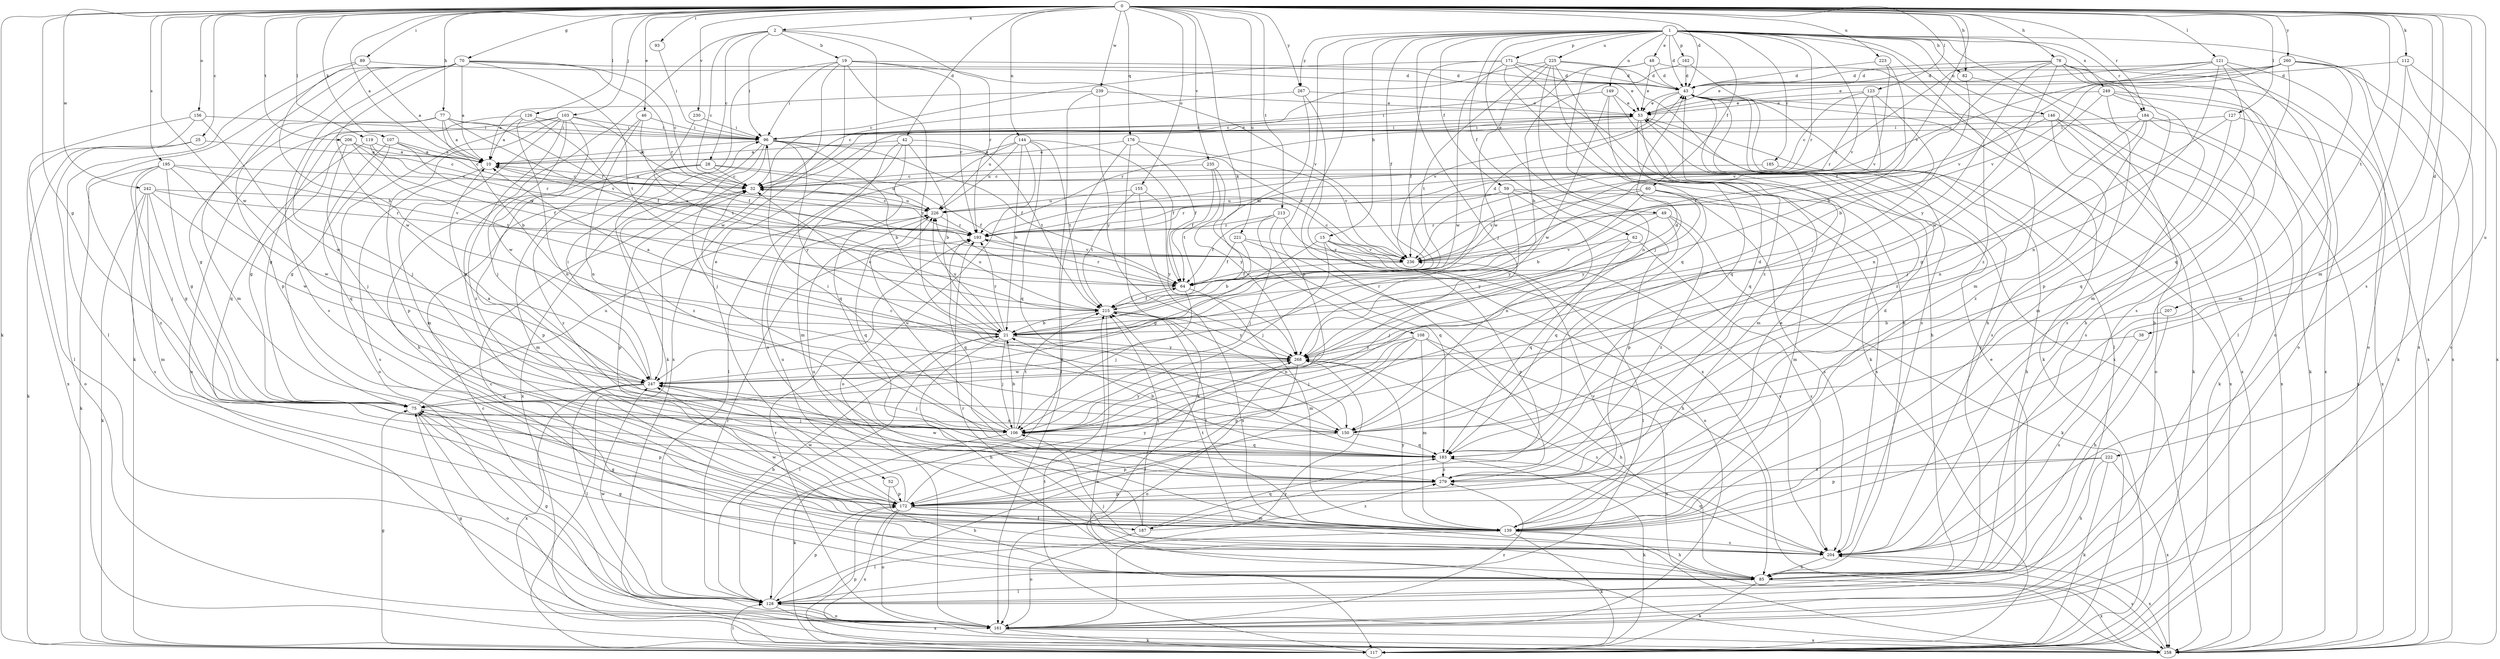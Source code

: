 strict digraph  {
0;
1;
2;
10;
15;
19;
21;
25;
28;
32;
38;
42;
43;
46;
48;
49;
52;
53;
59;
60;
62;
64;
70;
75;
77;
78;
82;
85;
89;
93;
96;
103;
106;
107;
108;
112;
117;
119;
121;
123;
126;
127;
128;
139;
144;
146;
149;
150;
155;
156;
161;
162;
171;
172;
176;
183;
184;
185;
187;
193;
195;
204;
206;
207;
213;
215;
221;
222;
223;
225;
226;
230;
235;
236;
239;
242;
247;
249;
258;
260;
267;
268;
279;
0 -> 2  [label=a];
0 -> 10  [label=a];
0 -> 25  [label=c];
0 -> 38  [label=d];
0 -> 42  [label=d];
0 -> 43  [label=d];
0 -> 46  [label=e];
0 -> 70  [label=g];
0 -> 75  [label=g];
0 -> 77  [label=h];
0 -> 78  [label=h];
0 -> 82  [label=h];
0 -> 89  [label=i];
0 -> 93  [label=i];
0 -> 103  [label=j];
0 -> 107  [label=k];
0 -> 108  [label=k];
0 -> 112  [label=k];
0 -> 117  [label=k];
0 -> 119  [label=l];
0 -> 121  [label=l];
0 -> 123  [label=l];
0 -> 126  [label=l];
0 -> 127  [label=l];
0 -> 139  [label=m];
0 -> 144  [label=n];
0 -> 155  [label=o];
0 -> 156  [label=o];
0 -> 176  [label=q];
0 -> 184  [label=r];
0 -> 195  [label=s];
0 -> 204  [label=s];
0 -> 206  [label=t];
0 -> 207  [label=t];
0 -> 213  [label=t];
0 -> 221  [label=u];
0 -> 222  [label=u];
0 -> 223  [label=u];
0 -> 230  [label=v];
0 -> 235  [label=v];
0 -> 236  [label=v];
0 -> 239  [label=w];
0 -> 242  [label=w];
0 -> 247  [label=w];
0 -> 260  [label=y];
0 -> 267  [label=y];
1 -> 15  [label=b];
1 -> 43  [label=d];
1 -> 48  [label=e];
1 -> 49  [label=e];
1 -> 59  [label=f];
1 -> 60  [label=f];
1 -> 62  [label=f];
1 -> 64  [label=f];
1 -> 82  [label=h];
1 -> 106  [label=j];
1 -> 139  [label=m];
1 -> 146  [label=n];
1 -> 149  [label=n];
1 -> 161  [label=o];
1 -> 162  [label=p];
1 -> 171  [label=p];
1 -> 172  [label=p];
1 -> 184  [label=r];
1 -> 185  [label=r];
1 -> 187  [label=r];
1 -> 193  [label=r];
1 -> 225  [label=u];
1 -> 236  [label=v];
1 -> 249  [label=x];
1 -> 258  [label=x];
1 -> 267  [label=y];
1 -> 279  [label=z];
2 -> 19  [label=b];
2 -> 28  [label=c];
2 -> 32  [label=c];
2 -> 52  [label=e];
2 -> 96  [label=i];
2 -> 172  [label=p];
2 -> 193  [label=r];
10 -> 32  [label=c];
10 -> 204  [label=s];
15 -> 75  [label=g];
15 -> 106  [label=j];
15 -> 128  [label=l];
15 -> 172  [label=p];
15 -> 204  [label=s];
15 -> 236  [label=v];
19 -> 43  [label=d];
19 -> 96  [label=i];
19 -> 117  [label=k];
19 -> 193  [label=r];
19 -> 236  [label=v];
19 -> 247  [label=w];
19 -> 258  [label=x];
19 -> 268  [label=y];
21 -> 10  [label=a];
21 -> 32  [label=c];
21 -> 85  [label=h];
21 -> 106  [label=j];
21 -> 128  [label=l];
21 -> 193  [label=r];
21 -> 226  [label=u];
21 -> 268  [label=y];
25 -> 10  [label=a];
25 -> 117  [label=k];
25 -> 161  [label=o];
28 -> 32  [label=c];
28 -> 64  [label=f];
28 -> 139  [label=m];
28 -> 172  [label=p];
28 -> 226  [label=u];
28 -> 279  [label=z];
32 -> 10  [label=a];
32 -> 172  [label=p];
32 -> 226  [label=u];
38 -> 204  [label=s];
38 -> 268  [label=y];
42 -> 10  [label=a];
42 -> 21  [label=b];
42 -> 139  [label=m];
42 -> 183  [label=q];
42 -> 204  [label=s];
42 -> 215  [label=t];
43 -> 53  [label=e];
43 -> 117  [label=k];
43 -> 128  [label=l];
43 -> 204  [label=s];
43 -> 236  [label=v];
43 -> 258  [label=x];
43 -> 279  [label=z];
46 -> 64  [label=f];
46 -> 85  [label=h];
46 -> 96  [label=i];
46 -> 150  [label=n];
48 -> 32  [label=c];
48 -> 43  [label=d];
48 -> 53  [label=e];
48 -> 106  [label=j];
48 -> 117  [label=k];
49 -> 117  [label=k];
49 -> 183  [label=q];
49 -> 193  [label=r];
49 -> 268  [label=y];
49 -> 279  [label=z];
52 -> 85  [label=h];
52 -> 172  [label=p];
53 -> 96  [label=i];
53 -> 139  [label=m];
53 -> 183  [label=q];
53 -> 193  [label=r];
53 -> 226  [label=u];
53 -> 258  [label=x];
59 -> 150  [label=n];
59 -> 172  [label=p];
59 -> 193  [label=r];
59 -> 204  [label=s];
59 -> 226  [label=u];
59 -> 268  [label=y];
60 -> 21  [label=b];
60 -> 139  [label=m];
60 -> 204  [label=s];
60 -> 226  [label=u];
60 -> 236  [label=v];
60 -> 268  [label=y];
62 -> 106  [label=j];
62 -> 183  [label=q];
62 -> 204  [label=s];
62 -> 236  [label=v];
64 -> 43  [label=d];
64 -> 106  [label=j];
64 -> 139  [label=m];
64 -> 193  [label=r];
64 -> 215  [label=t];
70 -> 10  [label=a];
70 -> 32  [label=c];
70 -> 43  [label=d];
70 -> 117  [label=k];
70 -> 139  [label=m];
70 -> 172  [label=p];
70 -> 193  [label=r];
70 -> 204  [label=s];
70 -> 215  [label=t];
70 -> 247  [label=w];
75 -> 106  [label=j];
75 -> 150  [label=n];
75 -> 161  [label=o];
75 -> 172  [label=p];
75 -> 226  [label=u];
77 -> 10  [label=a];
77 -> 21  [label=b];
77 -> 75  [label=g];
77 -> 96  [label=i];
77 -> 106  [label=j];
77 -> 193  [label=r];
77 -> 236  [label=v];
78 -> 43  [label=d];
78 -> 64  [label=f];
78 -> 161  [label=o];
78 -> 172  [label=p];
78 -> 193  [label=r];
78 -> 204  [label=s];
78 -> 247  [label=w];
78 -> 258  [label=x];
78 -> 268  [label=y];
82 -> 85  [label=h];
82 -> 106  [label=j];
85 -> 32  [label=c];
85 -> 75  [label=g];
85 -> 106  [label=j];
85 -> 117  [label=k];
85 -> 128  [label=l];
85 -> 193  [label=r];
85 -> 258  [label=x];
89 -> 10  [label=a];
89 -> 21  [label=b];
89 -> 43  [label=d];
89 -> 128  [label=l];
93 -> 96  [label=i];
96 -> 10  [label=a];
96 -> 21  [label=b];
96 -> 53  [label=e];
96 -> 64  [label=f];
96 -> 106  [label=j];
96 -> 236  [label=v];
96 -> 258  [label=x];
96 -> 268  [label=y];
96 -> 279  [label=z];
103 -> 32  [label=c];
103 -> 75  [label=g];
103 -> 96  [label=i];
103 -> 106  [label=j];
103 -> 139  [label=m];
103 -> 161  [label=o];
103 -> 172  [label=p];
103 -> 247  [label=w];
103 -> 279  [label=z];
106 -> 21  [label=b];
106 -> 96  [label=i];
106 -> 117  [label=k];
106 -> 183  [label=q];
106 -> 215  [label=t];
106 -> 226  [label=u];
106 -> 268  [label=y];
107 -> 10  [label=a];
107 -> 32  [label=c];
107 -> 75  [label=g];
107 -> 183  [label=q];
107 -> 236  [label=v];
108 -> 85  [label=h];
108 -> 106  [label=j];
108 -> 128  [label=l];
108 -> 139  [label=m];
108 -> 172  [label=p];
108 -> 258  [label=x];
108 -> 268  [label=y];
112 -> 43  [label=d];
112 -> 139  [label=m];
112 -> 161  [label=o];
112 -> 258  [label=x];
117 -> 75  [label=g];
117 -> 128  [label=l];
117 -> 172  [label=p];
117 -> 215  [label=t];
119 -> 10  [label=a];
119 -> 32  [label=c];
119 -> 183  [label=q];
119 -> 193  [label=r];
121 -> 43  [label=d];
121 -> 53  [label=e];
121 -> 128  [label=l];
121 -> 139  [label=m];
121 -> 150  [label=n];
121 -> 161  [label=o];
121 -> 236  [label=v];
123 -> 21  [label=b];
123 -> 32  [label=c];
123 -> 53  [label=e];
123 -> 193  [label=r];
123 -> 236  [label=v];
126 -> 10  [label=a];
126 -> 64  [label=f];
126 -> 96  [label=i];
126 -> 150  [label=n];
126 -> 161  [label=o];
127 -> 75  [label=g];
127 -> 96  [label=i];
127 -> 183  [label=q];
127 -> 258  [label=x];
128 -> 21  [label=b];
128 -> 53  [label=e];
128 -> 75  [label=g];
128 -> 161  [label=o];
128 -> 172  [label=p];
128 -> 193  [label=r];
128 -> 247  [label=w];
128 -> 258  [label=x];
139 -> 43  [label=d];
139 -> 53  [label=e];
139 -> 75  [label=g];
139 -> 85  [label=h];
139 -> 117  [label=k];
139 -> 128  [label=l];
139 -> 204  [label=s];
139 -> 215  [label=t];
139 -> 236  [label=v];
139 -> 247  [label=w];
139 -> 268  [label=y];
144 -> 10  [label=a];
144 -> 21  [label=b];
144 -> 64  [label=f];
144 -> 128  [label=l];
144 -> 161  [label=o];
144 -> 183  [label=q];
144 -> 215  [label=t];
144 -> 226  [label=u];
146 -> 64  [label=f];
146 -> 96  [label=i];
146 -> 117  [label=k];
146 -> 161  [label=o];
146 -> 204  [label=s];
146 -> 258  [label=x];
149 -> 53  [label=e];
149 -> 85  [label=h];
149 -> 96  [label=i];
149 -> 183  [label=q];
149 -> 247  [label=w];
150 -> 10  [label=a];
150 -> 32  [label=c];
150 -> 43  [label=d];
150 -> 172  [label=p];
150 -> 183  [label=q];
155 -> 215  [label=t];
155 -> 226  [label=u];
155 -> 258  [label=x];
155 -> 268  [label=y];
156 -> 96  [label=i];
156 -> 128  [label=l];
156 -> 247  [label=w];
156 -> 258  [label=x];
161 -> 32  [label=c];
161 -> 75  [label=g];
161 -> 117  [label=k];
161 -> 193  [label=r];
161 -> 258  [label=x];
161 -> 268  [label=y];
161 -> 279  [label=z];
162 -> 21  [label=b];
162 -> 43  [label=d];
162 -> 85  [label=h];
171 -> 32  [label=c];
171 -> 43  [label=d];
171 -> 53  [label=e];
171 -> 64  [label=f];
171 -> 85  [label=h];
171 -> 117  [label=k];
171 -> 247  [label=w];
172 -> 139  [label=m];
172 -> 161  [label=o];
172 -> 226  [label=u];
172 -> 247  [label=w];
172 -> 258  [label=x];
172 -> 268  [label=y];
172 -> 187  [label=f];
176 -> 10  [label=a];
176 -> 64  [label=f];
176 -> 117  [label=k];
176 -> 128  [label=l];
176 -> 236  [label=v];
183 -> 21  [label=b];
183 -> 117  [label=k];
183 -> 279  [label=z];
184 -> 96  [label=i];
184 -> 106  [label=j];
184 -> 150  [label=n];
184 -> 204  [label=s];
184 -> 258  [label=x];
184 -> 279  [label=z];
185 -> 32  [label=c];
185 -> 85  [label=h];
187 -> 161  [label=o];
187 -> 183  [label=q];
187 -> 215  [label=t];
187 -> 226  [label=u];
187 -> 279  [label=z];
193 -> 10  [label=a];
193 -> 183  [label=q];
193 -> 236  [label=v];
195 -> 32  [label=c];
195 -> 75  [label=g];
195 -> 106  [label=j];
195 -> 117  [label=k];
195 -> 236  [label=v];
195 -> 247  [label=w];
195 -> 279  [label=z];
204 -> 85  [label=h];
204 -> 183  [label=q];
204 -> 215  [label=t];
204 -> 258  [label=x];
206 -> 10  [label=a];
206 -> 64  [label=f];
206 -> 75  [label=g];
206 -> 106  [label=j];
206 -> 215  [label=t];
207 -> 21  [label=b];
207 -> 85  [label=h];
213 -> 64  [label=f];
213 -> 106  [label=j];
213 -> 161  [label=o];
213 -> 183  [label=q];
213 -> 193  [label=r];
215 -> 21  [label=b];
215 -> 64  [label=f];
215 -> 150  [label=n];
215 -> 226  [label=u];
215 -> 258  [label=x];
215 -> 268  [label=y];
221 -> 21  [label=b];
221 -> 64  [label=f];
221 -> 85  [label=h];
221 -> 236  [label=v];
222 -> 85  [label=h];
222 -> 117  [label=k];
222 -> 172  [label=p];
222 -> 258  [label=x];
222 -> 279  [label=z];
223 -> 21  [label=b];
223 -> 43  [label=d];
223 -> 236  [label=v];
225 -> 32  [label=c];
225 -> 43  [label=d];
225 -> 150  [label=n];
225 -> 183  [label=q];
225 -> 215  [label=t];
225 -> 247  [label=w];
225 -> 258  [label=x];
225 -> 279  [label=z];
226 -> 32  [label=c];
226 -> 183  [label=q];
226 -> 193  [label=r];
230 -> 96  [label=i];
230 -> 215  [label=t];
235 -> 32  [label=c];
235 -> 64  [label=f];
235 -> 215  [label=t];
235 -> 268  [label=y];
236 -> 32  [label=c];
236 -> 64  [label=f];
239 -> 10  [label=a];
239 -> 53  [label=e];
239 -> 161  [label=o];
239 -> 268  [label=y];
242 -> 75  [label=g];
242 -> 117  [label=k];
242 -> 139  [label=m];
242 -> 193  [label=r];
242 -> 204  [label=s];
242 -> 226  [label=u];
242 -> 247  [label=w];
247 -> 75  [label=g];
247 -> 96  [label=i];
247 -> 106  [label=j];
247 -> 128  [label=l];
247 -> 258  [label=x];
249 -> 53  [label=e];
249 -> 117  [label=k];
249 -> 139  [label=m];
249 -> 150  [label=n];
249 -> 204  [label=s];
249 -> 258  [label=x];
258 -> 204  [label=s];
260 -> 32  [label=c];
260 -> 43  [label=d];
260 -> 53  [label=e];
260 -> 85  [label=h];
260 -> 117  [label=k];
260 -> 183  [label=q];
260 -> 236  [label=v];
260 -> 258  [label=x];
267 -> 32  [label=c];
267 -> 53  [label=e];
267 -> 215  [label=t];
267 -> 258  [label=x];
268 -> 43  [label=d];
268 -> 161  [label=o];
268 -> 204  [label=s];
268 -> 247  [label=w];
279 -> 172  [label=p];
279 -> 247  [label=w];
}
